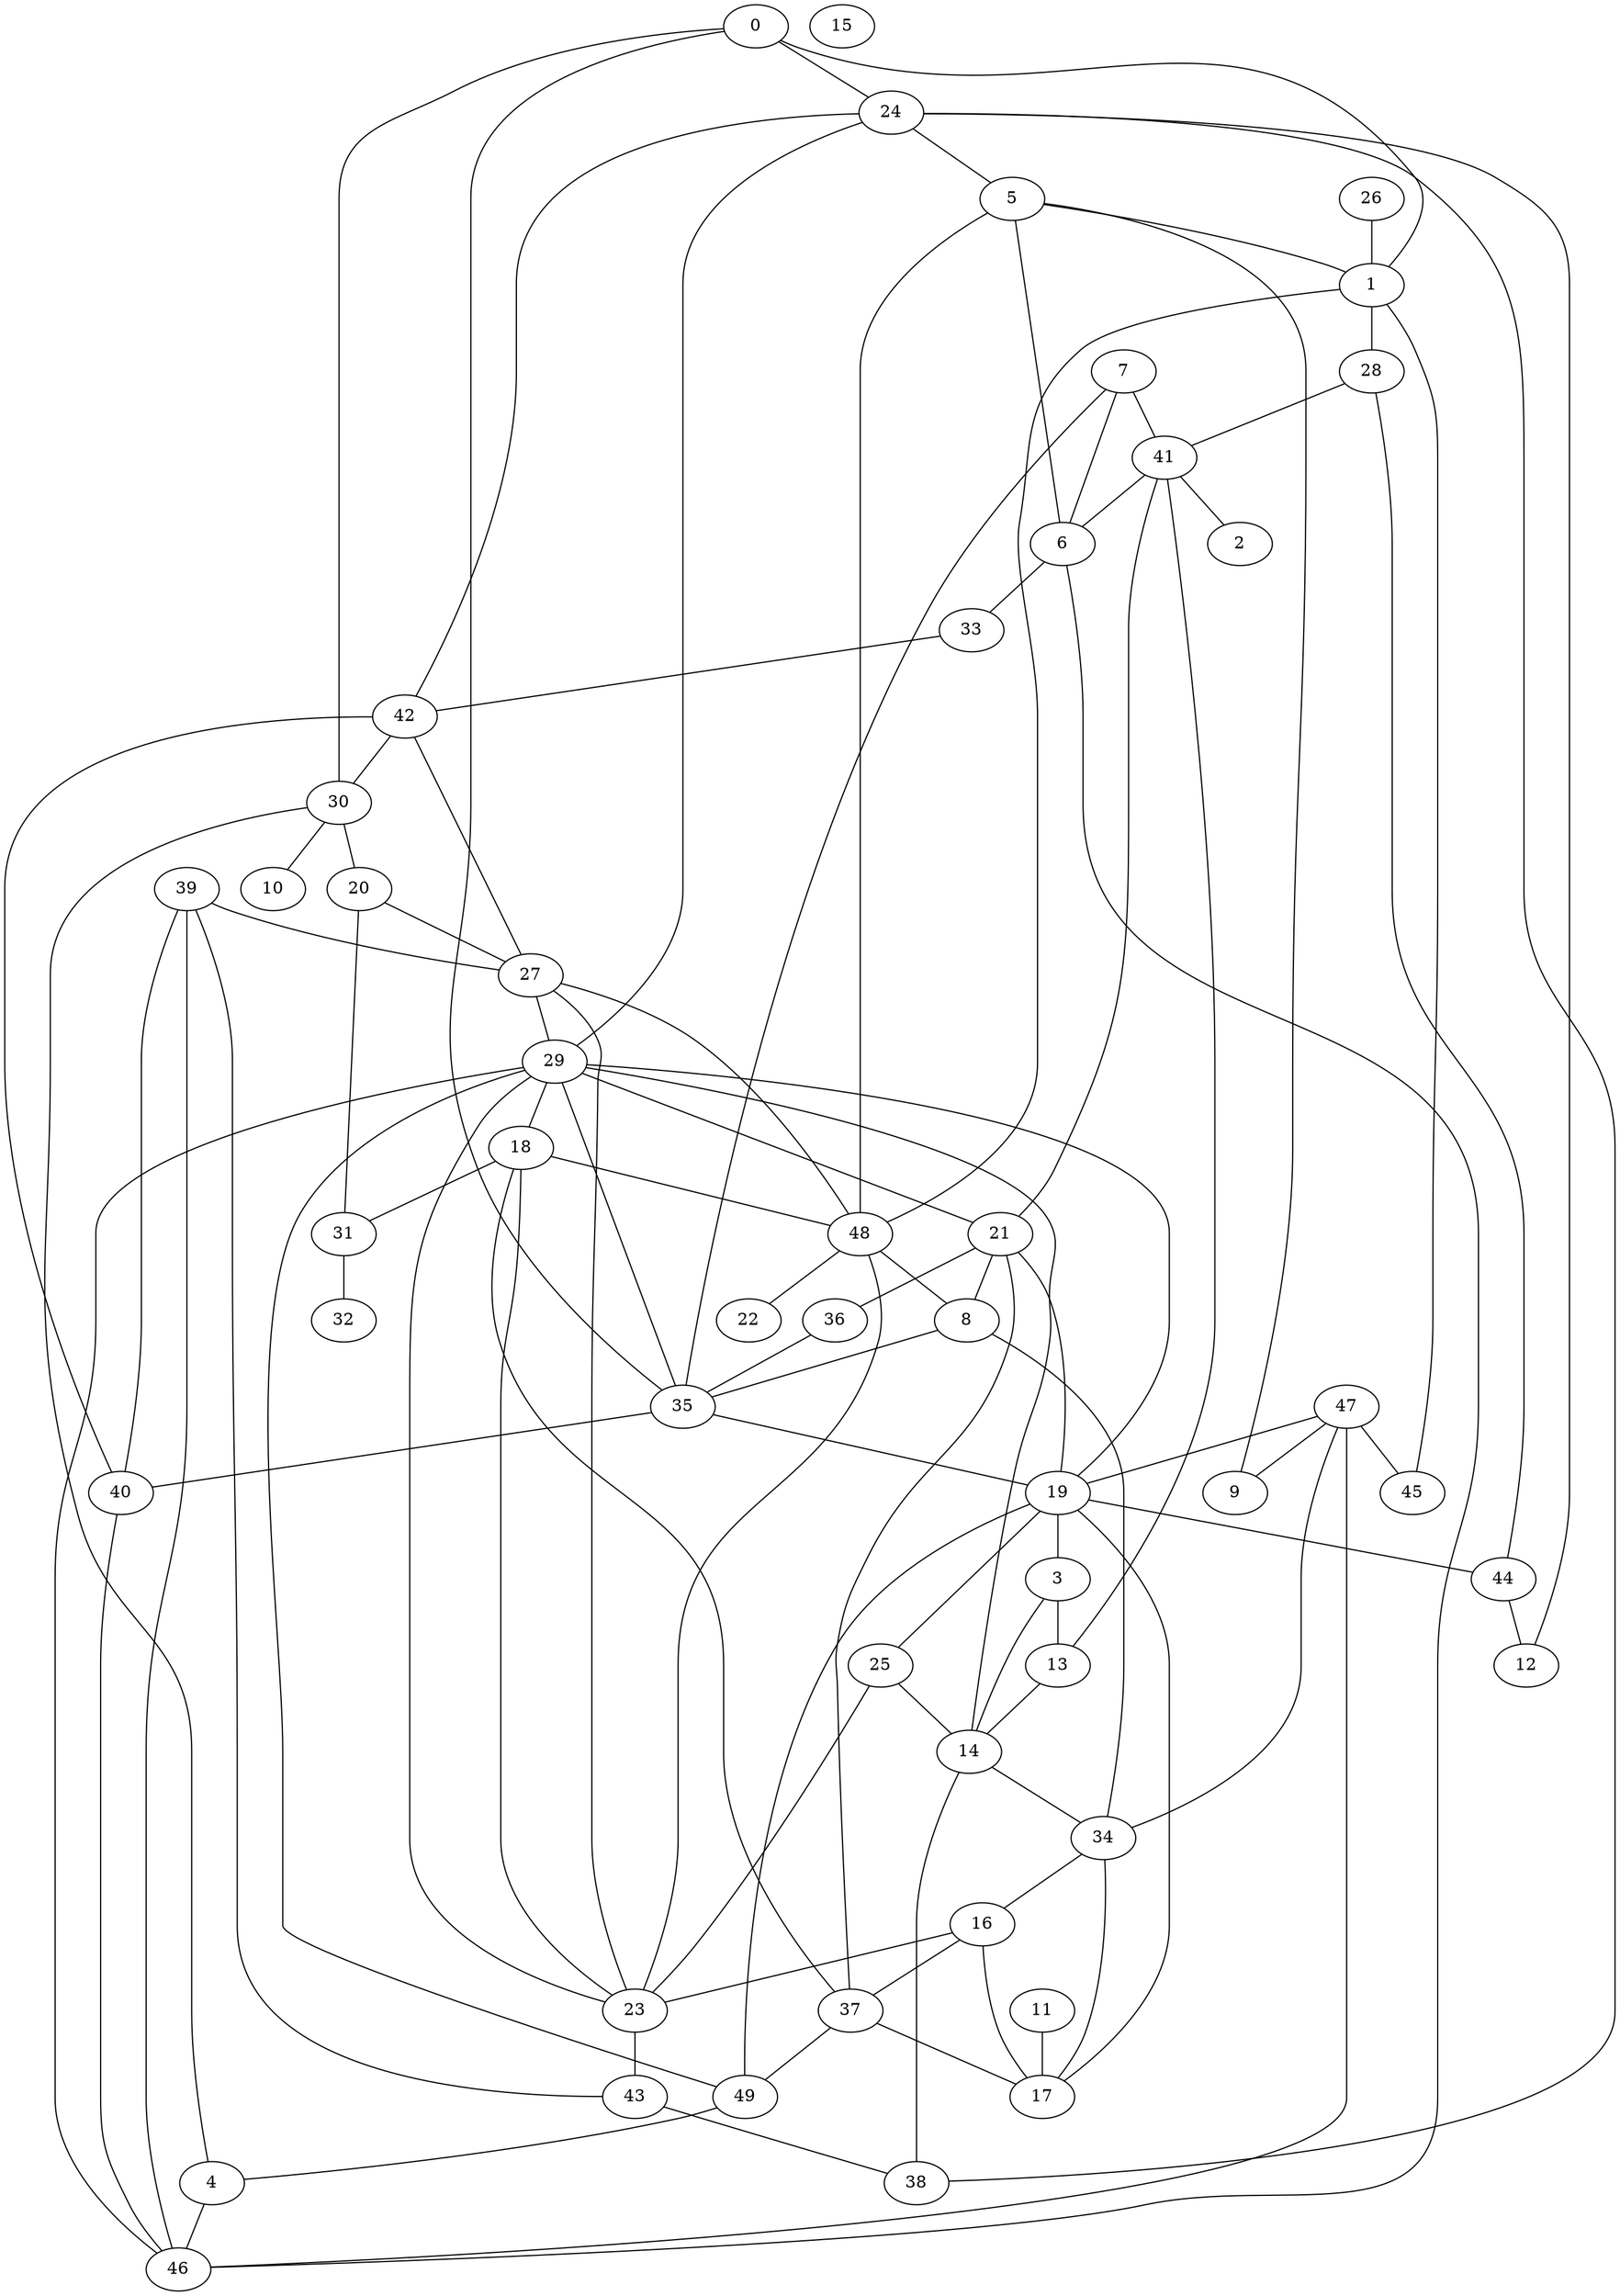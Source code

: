 graph G {
0;
1;
2;
3;
4;
5;
6;
7;
8;
9;
10;
11;
12;
13;
14;
15;
16;
17;
18;
19;
20;
21;
22;
23;
24;
25;
26;
27;
28;
29;
30;
31;
32;
33;
34;
35;
36;
37;
38;
39;
40;
41;
42;
43;
44;
45;
46;
47;
48;
49;
43--38 ;
20--31 ;
0--35 ;
48--22 ;
19--29 ;
5--9 ;
29--46 ;
47--19 ;
39--46 ;
48--5 ;
12--24 ;
41--6 ;
29--24 ;
41--13 ;
37--17 ;
31--32 ;
1--0 ;
36--35 ;
18--48 ;
21--37 ;
49--29 ;
14--34 ;
14--29 ;
48--23 ;
16--23 ;
1--45 ;
23--27 ;
6--33 ;
35--40 ;
7--6 ;
30--0 ;
3--14 ;
11--17 ;
7--41 ;
40--46 ;
16--37 ;
21--41 ;
39--27 ;
17--34 ;
26--1 ;
30--20 ;
30--10 ;
4--46 ;
47--45 ;
6--46 ;
48--27 ;
48--1 ;
5--1 ;
27--29 ;
42--24 ;
23--43 ;
37--18 ;
44--28 ;
13--14 ;
25--23 ;
14--38 ;
21--8 ;
25--14 ;
18--23 ;
19--17 ;
47--46 ;
18--31 ;
5--6 ;
35--19 ;
33--42 ;
21--19 ;
38--24 ;
1--28 ;
19--25 ;
29--18 ;
49--19 ;
7--35 ;
37--49 ;
24--5 ;
21--36 ;
29--21 ;
3--13 ;
40--42 ;
44--12 ;
19--3 ;
30--4 ;
17--16 ;
8--35 ;
39--40 ;
23--29 ;
39--43 ;
20--27 ;
35--29 ;
42--30 ;
34--16 ;
27--42 ;
34--8 ;
28--41 ;
49--4 ;
47--9 ;
41--2 ;
48--8 ;
19--44 ;
0--24 ;
47--34 ;
}
